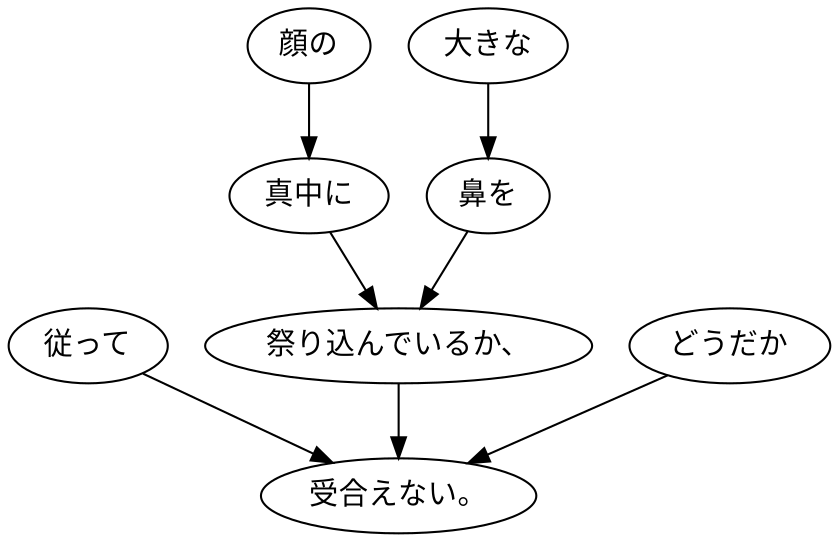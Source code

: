 digraph graph1872 {
	node0 [label="従って"];
	node1 [label="顔の"];
	node2 [label="真中に"];
	node3 [label="大きな"];
	node4 [label="鼻を"];
	node5 [label="祭り込んでいるか、"];
	node6 [label="どうだか"];
	node7 [label="受合えない。"];
	node0 -> node7;
	node1 -> node2;
	node2 -> node5;
	node3 -> node4;
	node4 -> node5;
	node5 -> node7;
	node6 -> node7;
}
